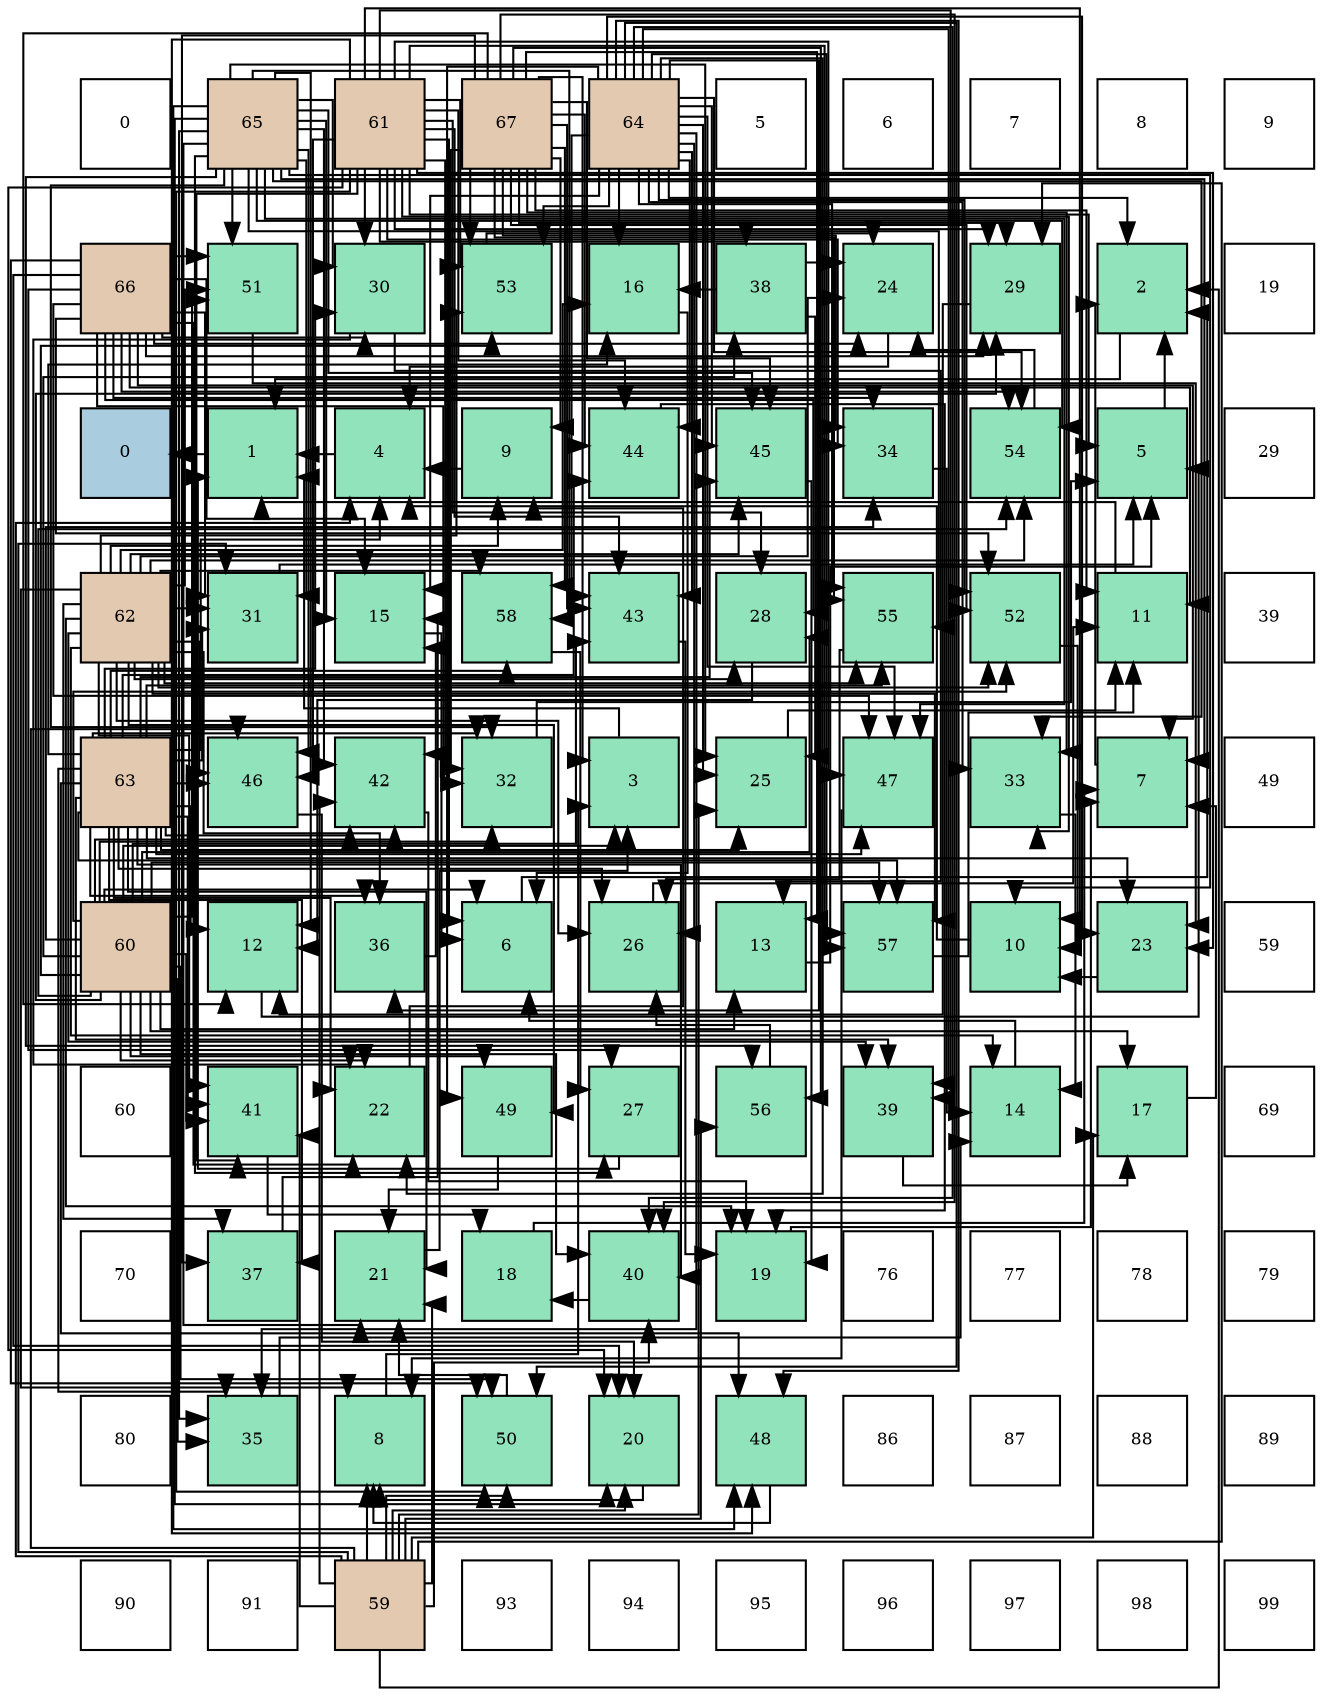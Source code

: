 digraph layout{
 rankdir=TB;
 splines=ortho;
 node [style=filled shape=square fixedsize=true width=0.6];
0[label="0", fontsize=8, fillcolor="#ffffff"];
1[label="65", fontsize=8, fillcolor="#e3c9af"];
2[label="61", fontsize=8, fillcolor="#e3c9af"];
3[label="67", fontsize=8, fillcolor="#e3c9af"];
4[label="64", fontsize=8, fillcolor="#e3c9af"];
5[label="5", fontsize=8, fillcolor="#ffffff"];
6[label="6", fontsize=8, fillcolor="#ffffff"];
7[label="7", fontsize=8, fillcolor="#ffffff"];
8[label="8", fontsize=8, fillcolor="#ffffff"];
9[label="9", fontsize=8, fillcolor="#ffffff"];
10[label="66", fontsize=8, fillcolor="#e3c9af"];
11[label="51", fontsize=8, fillcolor="#91e3bb"];
12[label="30", fontsize=8, fillcolor="#91e3bb"];
13[label="53", fontsize=8, fillcolor="#91e3bb"];
14[label="16", fontsize=8, fillcolor="#91e3bb"];
15[label="38", fontsize=8, fillcolor="#91e3bb"];
16[label="24", fontsize=8, fillcolor="#91e3bb"];
17[label="29", fontsize=8, fillcolor="#91e3bb"];
18[label="2", fontsize=8, fillcolor="#91e3bb"];
19[label="19", fontsize=8, fillcolor="#ffffff"];
20[label="0", fontsize=8, fillcolor="#a9ccde"];
21[label="1", fontsize=8, fillcolor="#91e3bb"];
22[label="4", fontsize=8, fillcolor="#91e3bb"];
23[label="9", fontsize=8, fillcolor="#91e3bb"];
24[label="44", fontsize=8, fillcolor="#91e3bb"];
25[label="45", fontsize=8, fillcolor="#91e3bb"];
26[label="34", fontsize=8, fillcolor="#91e3bb"];
27[label="54", fontsize=8, fillcolor="#91e3bb"];
28[label="5", fontsize=8, fillcolor="#91e3bb"];
29[label="29", fontsize=8, fillcolor="#ffffff"];
30[label="62", fontsize=8, fillcolor="#e3c9af"];
31[label="31", fontsize=8, fillcolor="#91e3bb"];
32[label="15", fontsize=8, fillcolor="#91e3bb"];
33[label="58", fontsize=8, fillcolor="#91e3bb"];
34[label="43", fontsize=8, fillcolor="#91e3bb"];
35[label="28", fontsize=8, fillcolor="#91e3bb"];
36[label="55", fontsize=8, fillcolor="#91e3bb"];
37[label="52", fontsize=8, fillcolor="#91e3bb"];
38[label="11", fontsize=8, fillcolor="#91e3bb"];
39[label="39", fontsize=8, fillcolor="#ffffff"];
40[label="63", fontsize=8, fillcolor="#e3c9af"];
41[label="46", fontsize=8, fillcolor="#91e3bb"];
42[label="42", fontsize=8, fillcolor="#91e3bb"];
43[label="32", fontsize=8, fillcolor="#91e3bb"];
44[label="3", fontsize=8, fillcolor="#91e3bb"];
45[label="25", fontsize=8, fillcolor="#91e3bb"];
46[label="47", fontsize=8, fillcolor="#91e3bb"];
47[label="33", fontsize=8, fillcolor="#91e3bb"];
48[label="7", fontsize=8, fillcolor="#91e3bb"];
49[label="49", fontsize=8, fillcolor="#ffffff"];
50[label="60", fontsize=8, fillcolor="#e3c9af"];
51[label="12", fontsize=8, fillcolor="#91e3bb"];
52[label="36", fontsize=8, fillcolor="#91e3bb"];
53[label="6", fontsize=8, fillcolor="#91e3bb"];
54[label="26", fontsize=8, fillcolor="#91e3bb"];
55[label="13", fontsize=8, fillcolor="#91e3bb"];
56[label="57", fontsize=8, fillcolor="#91e3bb"];
57[label="10", fontsize=8, fillcolor="#91e3bb"];
58[label="23", fontsize=8, fillcolor="#91e3bb"];
59[label="59", fontsize=8, fillcolor="#ffffff"];
60[label="60", fontsize=8, fillcolor="#ffffff"];
61[label="41", fontsize=8, fillcolor="#91e3bb"];
62[label="22", fontsize=8, fillcolor="#91e3bb"];
63[label="49", fontsize=8, fillcolor="#91e3bb"];
64[label="27", fontsize=8, fillcolor="#91e3bb"];
65[label="56", fontsize=8, fillcolor="#91e3bb"];
66[label="39", fontsize=8, fillcolor="#91e3bb"];
67[label="14", fontsize=8, fillcolor="#91e3bb"];
68[label="17", fontsize=8, fillcolor="#91e3bb"];
69[label="69", fontsize=8, fillcolor="#ffffff"];
70[label="70", fontsize=8, fillcolor="#ffffff"];
71[label="37", fontsize=8, fillcolor="#91e3bb"];
72[label="21", fontsize=8, fillcolor="#91e3bb"];
73[label="18", fontsize=8, fillcolor="#91e3bb"];
74[label="40", fontsize=8, fillcolor="#91e3bb"];
75[label="19", fontsize=8, fillcolor="#91e3bb"];
76[label="76", fontsize=8, fillcolor="#ffffff"];
77[label="77", fontsize=8, fillcolor="#ffffff"];
78[label="78", fontsize=8, fillcolor="#ffffff"];
79[label="79", fontsize=8, fillcolor="#ffffff"];
80[label="80", fontsize=8, fillcolor="#ffffff"];
81[label="35", fontsize=8, fillcolor="#91e3bb"];
82[label="8", fontsize=8, fillcolor="#91e3bb"];
83[label="50", fontsize=8, fillcolor="#91e3bb"];
84[label="20", fontsize=8, fillcolor="#91e3bb"];
85[label="48", fontsize=8, fillcolor="#91e3bb"];
86[label="86", fontsize=8, fillcolor="#ffffff"];
87[label="87", fontsize=8, fillcolor="#ffffff"];
88[label="88", fontsize=8, fillcolor="#ffffff"];
89[label="89", fontsize=8, fillcolor="#ffffff"];
90[label="90", fontsize=8, fillcolor="#ffffff"];
91[label="91", fontsize=8, fillcolor="#ffffff"];
92[label="59", fontsize=8, fillcolor="#e3c9af"];
93[label="93", fontsize=8, fillcolor="#ffffff"];
94[label="94", fontsize=8, fillcolor="#ffffff"];
95[label="95", fontsize=8, fillcolor="#ffffff"];
96[label="96", fontsize=8, fillcolor="#ffffff"];
97[label="97", fontsize=8, fillcolor="#ffffff"];
98[label="98", fontsize=8, fillcolor="#ffffff"];
99[label="99", fontsize=8, fillcolor="#ffffff"];
edge [constraint=false, style=vis];21 -> 20;
18 -> 21;
44 -> 21;
22 -> 21;
28 -> 18;
53 -> 18;
48 -> 18;
82 -> 44;
23 -> 22;
57 -> 22;
38 -> 21;
51 -> 28;
55 -> 28;
67 -> 53;
32 -> 53;
14 -> 53;
68 -> 48;
73 -> 48;
75 -> 48;
84 -> 82;
72 -> 44;
62 -> 23;
58 -> 57;
16 -> 22;
45 -> 38;
54 -> 38;
64 -> 21;
35 -> 51;
17 -> 51;
12 -> 55;
12 -> 62;
31 -> 28;
43 -> 28;
47 -> 67;
26 -> 67;
81 -> 67;
52 -> 32;
71 -> 32;
15 -> 14;
15 -> 16;
15 -> 45;
66 -> 68;
74 -> 73;
61 -> 73;
42 -> 75;
34 -> 75;
24 -> 75;
25 -> 75;
41 -> 84;
46 -> 82;
85 -> 82;
63 -> 72;
83 -> 72;
11 -> 58;
37 -> 57;
13 -> 16;
27 -> 16;
36 -> 54;
65 -> 54;
56 -> 38;
33 -> 64;
92 -> 18;
92 -> 22;
92 -> 82;
92 -> 68;
92 -> 84;
92 -> 72;
92 -> 45;
92 -> 17;
92 -> 31;
92 -> 74;
92 -> 61;
92 -> 42;
92 -> 41;
92 -> 83;
92 -> 65;
50 -> 44;
50 -> 53;
50 -> 55;
50 -> 68;
50 -> 62;
50 -> 35;
50 -> 17;
50 -> 43;
50 -> 26;
50 -> 81;
50 -> 15;
50 -> 74;
50 -> 61;
50 -> 42;
50 -> 34;
50 -> 63;
50 -> 83;
50 -> 11;
50 -> 37;
50 -> 13;
50 -> 27;
50 -> 56;
2 -> 28;
2 -> 53;
2 -> 57;
2 -> 84;
2 -> 58;
2 -> 35;
2 -> 17;
2 -> 12;
2 -> 47;
2 -> 26;
2 -> 15;
2 -> 66;
2 -> 61;
2 -> 42;
2 -> 34;
2 -> 24;
2 -> 41;
2 -> 46;
2 -> 85;
2 -> 83;
2 -> 13;
2 -> 56;
30 -> 82;
30 -> 23;
30 -> 67;
30 -> 14;
30 -> 75;
30 -> 16;
30 -> 54;
30 -> 35;
30 -> 31;
30 -> 52;
30 -> 71;
30 -> 66;
30 -> 61;
30 -> 25;
30 -> 41;
30 -> 63;
30 -> 11;
30 -> 37;
30 -> 13;
30 -> 27;
30 -> 36;
30 -> 56;
30 -> 33;
40 -> 22;
40 -> 51;
40 -> 14;
40 -> 72;
40 -> 62;
40 -> 58;
40 -> 45;
40 -> 54;
40 -> 12;
40 -> 31;
40 -> 43;
40 -> 81;
40 -> 52;
40 -> 71;
40 -> 66;
40 -> 74;
40 -> 61;
40 -> 42;
40 -> 24;
40 -> 25;
40 -> 41;
40 -> 46;
40 -> 85;
40 -> 36;
40 -> 56;
40 -> 33;
4 -> 18;
4 -> 32;
4 -> 14;
4 -> 62;
4 -> 58;
4 -> 45;
4 -> 54;
4 -> 47;
4 -> 81;
4 -> 52;
4 -> 66;
4 -> 74;
4 -> 34;
4 -> 24;
4 -> 25;
4 -> 46;
4 -> 85;
4 -> 63;
4 -> 83;
4 -> 37;
4 -> 13;
4 -> 27;
4 -> 36;
4 -> 56;
4 -> 33;
1 -> 48;
1 -> 57;
1 -> 51;
1 -> 32;
1 -> 84;
1 -> 72;
1 -> 45;
1 -> 64;
1 -> 12;
1 -> 31;
1 -> 43;
1 -> 47;
1 -> 81;
1 -> 42;
1 -> 34;
1 -> 25;
1 -> 41;
1 -> 46;
1 -> 85;
1 -> 11;
1 -> 27;
1 -> 36;
1 -> 65;
10 -> 48;
10 -> 38;
10 -> 32;
10 -> 84;
10 -> 62;
10 -> 16;
10 -> 64;
10 -> 35;
10 -> 17;
10 -> 12;
10 -> 31;
10 -> 43;
10 -> 26;
10 -> 46;
10 -> 83;
10 -> 11;
10 -> 37;
10 -> 27;
3 -> 44;
3 -> 23;
3 -> 38;
3 -> 51;
3 -> 55;
3 -> 17;
3 -> 43;
3 -> 47;
3 -> 26;
3 -> 71;
3 -> 74;
3 -> 34;
3 -> 24;
3 -> 25;
3 -> 37;
3 -> 13;
3 -> 36;
3 -> 65;
3 -> 33;
edge [constraint=true, style=invis];
0 -> 10 -> 20 -> 30 -> 40 -> 50 -> 60 -> 70 -> 80 -> 90;
1 -> 11 -> 21 -> 31 -> 41 -> 51 -> 61 -> 71 -> 81 -> 91;
2 -> 12 -> 22 -> 32 -> 42 -> 52 -> 62 -> 72 -> 82 -> 92;
3 -> 13 -> 23 -> 33 -> 43 -> 53 -> 63 -> 73 -> 83 -> 93;
4 -> 14 -> 24 -> 34 -> 44 -> 54 -> 64 -> 74 -> 84 -> 94;
5 -> 15 -> 25 -> 35 -> 45 -> 55 -> 65 -> 75 -> 85 -> 95;
6 -> 16 -> 26 -> 36 -> 46 -> 56 -> 66 -> 76 -> 86 -> 96;
7 -> 17 -> 27 -> 37 -> 47 -> 57 -> 67 -> 77 -> 87 -> 97;
8 -> 18 -> 28 -> 38 -> 48 -> 58 -> 68 -> 78 -> 88 -> 98;
9 -> 19 -> 29 -> 39 -> 49 -> 59 -> 69 -> 79 -> 89 -> 99;
rank = same {0 -> 1 -> 2 -> 3 -> 4 -> 5 -> 6 -> 7 -> 8 -> 9};
rank = same {10 -> 11 -> 12 -> 13 -> 14 -> 15 -> 16 -> 17 -> 18 -> 19};
rank = same {20 -> 21 -> 22 -> 23 -> 24 -> 25 -> 26 -> 27 -> 28 -> 29};
rank = same {30 -> 31 -> 32 -> 33 -> 34 -> 35 -> 36 -> 37 -> 38 -> 39};
rank = same {40 -> 41 -> 42 -> 43 -> 44 -> 45 -> 46 -> 47 -> 48 -> 49};
rank = same {50 -> 51 -> 52 -> 53 -> 54 -> 55 -> 56 -> 57 -> 58 -> 59};
rank = same {60 -> 61 -> 62 -> 63 -> 64 -> 65 -> 66 -> 67 -> 68 -> 69};
rank = same {70 -> 71 -> 72 -> 73 -> 74 -> 75 -> 76 -> 77 -> 78 -> 79};
rank = same {80 -> 81 -> 82 -> 83 -> 84 -> 85 -> 86 -> 87 -> 88 -> 89};
rank = same {90 -> 91 -> 92 -> 93 -> 94 -> 95 -> 96 -> 97 -> 98 -> 99};
}